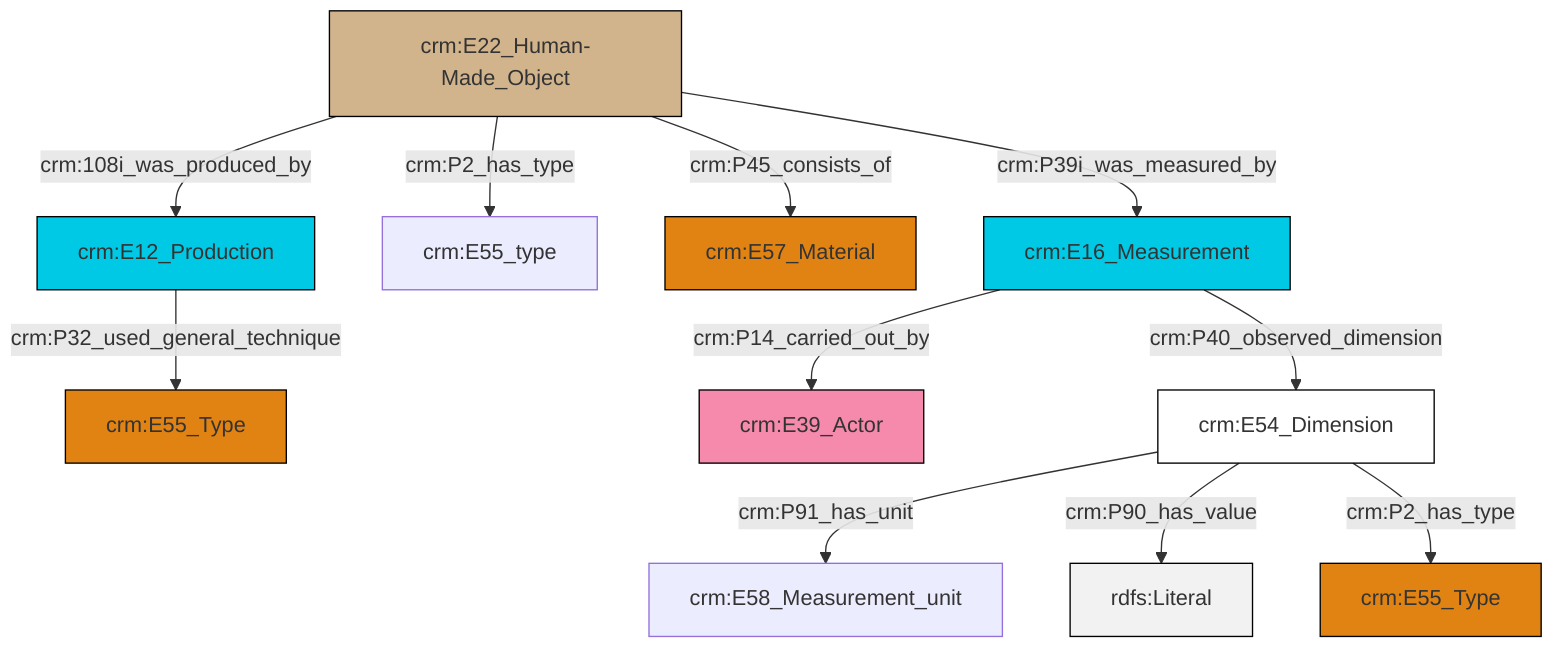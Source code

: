 graph TD
classDef Literal fill:#f2f2f2,stroke:#000000;
classDef CRM_Entity fill:#FFFFFF,stroke:#000000;
classDef Temporal_Entity fill:#00C9E6, stroke:#000000;
classDef Type fill:#E18312, stroke:#000000;
classDef Time-Span fill:#2C9C91, stroke:#000000;
classDef Appellation fill:#FFEB7F, stroke:#000000;
classDef Place fill:#008836, stroke:#000000;
classDef Persistent_Item fill:#B266B2, stroke:#000000;
classDef Conceptual_Object fill:#FFD700, stroke:#000000;
classDef Physical_Thing fill:#D2B48C, stroke:#000000;
classDef Actor fill:#f58aad, stroke:#000000;
classDef PC_Classes fill:#4ce600, stroke:#000000;
classDef Multi fill:#cccccc,stroke:#000000;

0["crm:E22_Human-Made_Object"]:::Physical_Thing -->|crm:108i_was_produced_by| 1["crm:E12_Production"]:::Temporal_Entity
0["crm:E22_Human-Made_Object"]:::Physical_Thing -->|crm:P2_has_type| 2["crm:E55_type"]:::Default
6["crm:E54_Dimension"]:::CRM_Entity -->|crm:P91_has_unit| 7["crm:E58_Measurement_unit"]:::Default
4["crm:E16_Measurement"]:::Temporal_Entity -->|crm:P14_carried_out_by| 11["crm:E39_Actor"]:::Actor
0["crm:E22_Human-Made_Object"]:::Physical_Thing -->|crm:P45_consists_of| 12["crm:E57_Material"]:::Type
4["crm:E16_Measurement"]:::Temporal_Entity -->|crm:P40_observed_dimension| 6["crm:E54_Dimension"]:::CRM_Entity
1["crm:E12_Production"]:::Temporal_Entity -->|crm:P32_used_general_technique| 9["crm:E55_Type"]:::Type
0["crm:E22_Human-Made_Object"]:::Physical_Thing -->|crm:P39i_was_measured_by| 4["crm:E16_Measurement"]:::Temporal_Entity
6["crm:E54_Dimension"]:::CRM_Entity -->|crm:P90_has_value| 16[rdfs:Literal]:::Literal
6["crm:E54_Dimension"]:::CRM_Entity -->|crm:P2_has_type| 17["crm:E55_Type"]:::Type